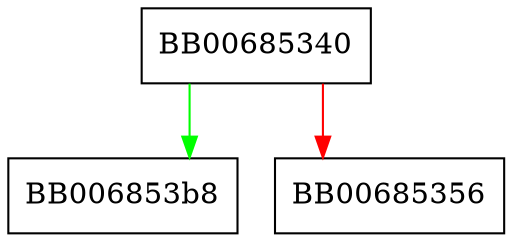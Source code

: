 digraph crl_cb {
  node [shape="box"];
  graph [splines=ortho];
  BB00685340 -> BB006853b8 [color="green"];
  BB00685340 -> BB00685356 [color="red"];
}